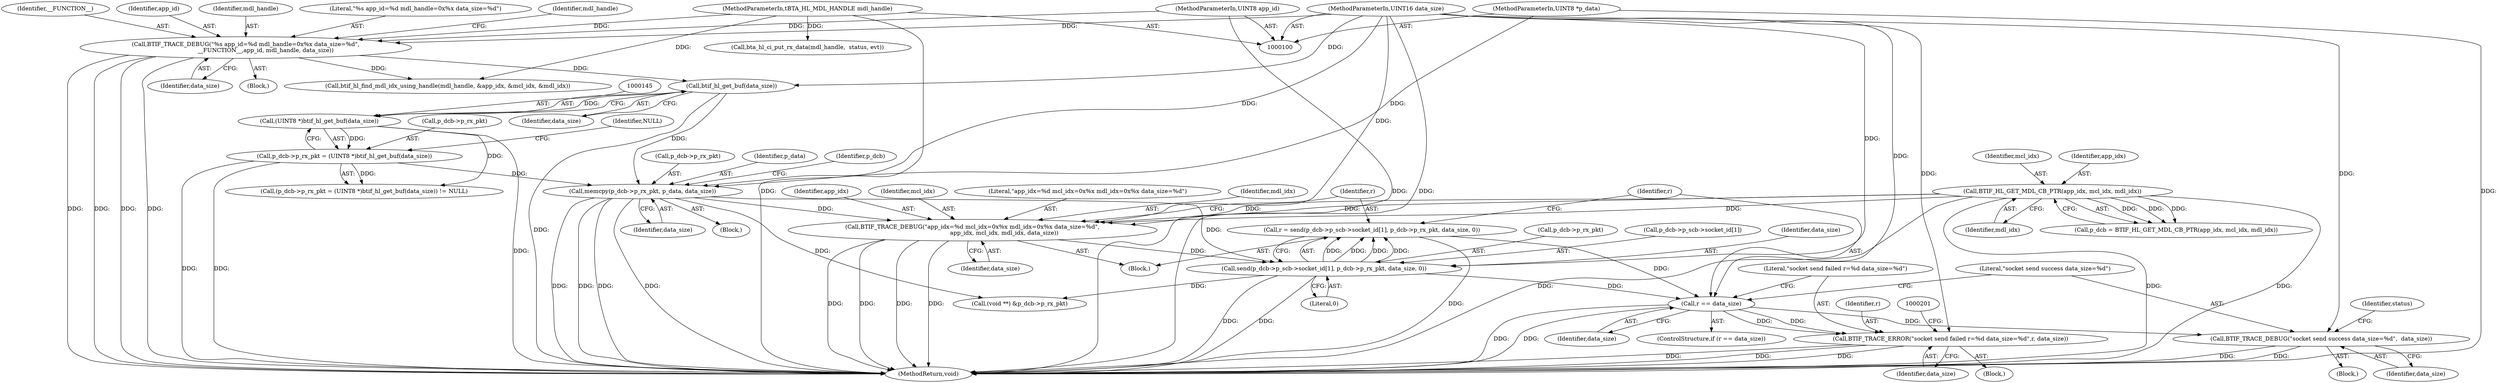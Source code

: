 digraph "1_Android_472271b153c5dc53c28beac55480a8d8434b2d5c_11@API" {
"1000167" [label="(Call,r = send(p_dcb->p_scb->socket_id[1], p_dcb->p_rx_pkt, data_size, 0))"];
"1000169" [label="(Call,send(p_dcb->p_scb->socket_id[1], p_dcb->p_rx_pkt, data_size, 0))"];
"1000150" [label="(Call,memcpy(p_dcb->p_rx_pkt, p_data, data_size))"];
"1000140" [label="(Call,p_dcb->p_rx_pkt = (UINT8 *)btif_hl_get_buf(data_size))"];
"1000144" [label="(Call,(UINT8 *)btif_hl_get_buf(data_size))"];
"1000146" [label="(Call,btif_hl_get_buf(data_size))"];
"1000116" [label="(Call,BTIF_TRACE_DEBUG(\"%s app_id=%d mdl_handle=0x%x data_size=%d\",\n                      __FUNCTION__,app_id, mdl_handle, data_size))"];
"1000101" [label="(MethodParameterIn,UINT8 app_id)"];
"1000102" [label="(MethodParameterIn,tBTA_HL_MDL_HANDLE mdl_handle)"];
"1000103" [label="(MethodParameterIn,UINT16 data_size)"];
"1000104" [label="(MethodParameterIn,UINT8 *p_data)"];
"1000161" [label="(Call,BTIF_TRACE_DEBUG(\"app_idx=%d mcl_idx=0x%x mdl_idx=0x%x data_size=%d\",\n                                   app_idx, mcl_idx, mdl_idx, data_size))"];
"1000134" [label="(Call,BTIF_HL_GET_MDL_CB_PTR(app_idx, mcl_idx, mdl_idx))"];
"1000183" [label="(Call,r == data_size)"];
"1000187" [label="(Call,BTIF_TRACE_DEBUG(\"socket send success data_size=%d\",  data_size))"];
"1000195" [label="(Call,BTIF_TRACE_ERROR(\"socket send failed r=%d data_size=%d\",r, data_size))"];
"1000118" [label="(Identifier,__FUNCTION__)"];
"1000167" [label="(Call,r = send(p_dcb->p_scb->socket_id[1], p_dcb->p_rx_pkt, data_size, 0))"];
"1000163" [label="(Identifier,app_idx)"];
"1000134" [label="(Call,BTIF_HL_GET_MDL_CB_PTR(app_idx, mcl_idx, mdl_idx))"];
"1000119" [label="(Identifier,app_id)"];
"1000155" [label="(Identifier,data_size)"];
"1000120" [label="(Identifier,mdl_handle)"];
"1000161" [label="(Call,BTIF_TRACE_DEBUG(\"app_idx=%d mcl_idx=0x%x mdl_idx=0x%x data_size=%d\",\n                                   app_idx, mcl_idx, mdl_idx, data_size))"];
"1000117" [label="(Literal,\"%s app_id=%d mdl_handle=0x%x data_size=%d\")"];
"1000132" [label="(Call,p_dcb = BTIF_HL_GET_MDL_CB_PTR(app_idx, mcl_idx, mdl_idx))"];
"1000123" [label="(Call,btif_hl_find_mdl_idx_using_handle(mdl_handle, &app_idx, &mcl_idx, &mdl_idx))"];
"1000186" [label="(Block,)"];
"1000188" [label="(Literal,\"socket send success data_size=%d\")"];
"1000196" [label="(Literal,\"socket send failed r=%d data_size=%d\")"];
"1000200" [label="(Call,(void **) &p_dcb->p_rx_pkt)"];
"1000189" [label="(Identifier,data_size)"];
"1000187" [label="(Call,BTIF_TRACE_DEBUG(\"socket send success data_size=%d\",  data_size))"];
"1000182" [label="(ControlStructure,if (r == data_size))"];
"1000137" [label="(Identifier,mdl_idx)"];
"1000185" [label="(Identifier,data_size)"];
"1000135" [label="(Identifier,app_idx)"];
"1000139" [label="(Call,(p_dcb->p_rx_pkt = (UINT8 *)btif_hl_get_buf(data_size)) != NULL)"];
"1000168" [label="(Identifier,r)"];
"1000149" [label="(Block,)"];
"1000206" [label="(Call,bta_hl_ci_put_rx_data(mdl_handle,  status, evt))"];
"1000136" [label="(Identifier,mcl_idx)"];
"1000191" [label="(Identifier,status)"];
"1000166" [label="(Identifier,data_size)"];
"1000164" [label="(Identifier,mcl_idx)"];
"1000151" [label="(Call,p_dcb->p_rx_pkt)"];
"1000160" [label="(Block,)"];
"1000181" [label="(Literal,0)"];
"1000124" [label="(Identifier,mdl_handle)"];
"1000162" [label="(Literal,\"app_idx=%d mcl_idx=0x%x mdl_idx=0x%x data_size=%d\")"];
"1000154" [label="(Identifier,p_data)"];
"1000170" [label="(Call,p_dcb->p_scb->socket_id[1])"];
"1000150" [label="(Call,memcpy(p_dcb->p_rx_pkt, p_data, data_size))"];
"1000144" [label="(Call,(UINT8 *)btif_hl_get_buf(data_size))"];
"1000197" [label="(Identifier,r)"];
"1000141" [label="(Call,p_dcb->p_rx_pkt)"];
"1000184" [label="(Identifier,r)"];
"1000147" [label="(Identifier,data_size)"];
"1000180" [label="(Identifier,data_size)"];
"1000177" [label="(Call,p_dcb->p_rx_pkt)"];
"1000104" [label="(MethodParameterIn,UINT8 *p_data)"];
"1000101" [label="(MethodParameterIn,UINT8 app_id)"];
"1000116" [label="(Call,BTIF_TRACE_DEBUG(\"%s app_id=%d mdl_handle=0x%x data_size=%d\",\n                      __FUNCTION__,app_id, mdl_handle, data_size))"];
"1000195" [label="(Call,BTIF_TRACE_ERROR(\"socket send failed r=%d data_size=%d\",r, data_size))"];
"1000169" [label="(Call,send(p_dcb->p_scb->socket_id[1], p_dcb->p_rx_pkt, data_size, 0))"];
"1000146" [label="(Call,btif_hl_get_buf(data_size))"];
"1000198" [label="(Identifier,data_size)"];
"1000148" [label="(Identifier,NULL)"];
"1000165" [label="(Identifier,mdl_idx)"];
"1000106" [label="(Block,)"];
"1000158" [label="(Identifier,p_dcb)"];
"1000102" [label="(MethodParameterIn,tBTA_HL_MDL_HANDLE mdl_handle)"];
"1000121" [label="(Identifier,data_size)"];
"1000210" [label="(MethodReturn,void)"];
"1000194" [label="(Block,)"];
"1000183" [label="(Call,r == data_size)"];
"1000140" [label="(Call,p_dcb->p_rx_pkt = (UINT8 *)btif_hl_get_buf(data_size))"];
"1000103" [label="(MethodParameterIn,UINT16 data_size)"];
"1000167" -> "1000160"  [label="AST: "];
"1000167" -> "1000169"  [label="CFG: "];
"1000168" -> "1000167"  [label="AST: "];
"1000169" -> "1000167"  [label="AST: "];
"1000184" -> "1000167"  [label="CFG: "];
"1000167" -> "1000210"  [label="DDG: "];
"1000169" -> "1000167"  [label="DDG: "];
"1000169" -> "1000167"  [label="DDG: "];
"1000169" -> "1000167"  [label="DDG: "];
"1000169" -> "1000167"  [label="DDG: "];
"1000167" -> "1000183"  [label="DDG: "];
"1000169" -> "1000181"  [label="CFG: "];
"1000170" -> "1000169"  [label="AST: "];
"1000177" -> "1000169"  [label="AST: "];
"1000180" -> "1000169"  [label="AST: "];
"1000181" -> "1000169"  [label="AST: "];
"1000169" -> "1000210"  [label="DDG: "];
"1000169" -> "1000210"  [label="DDG: "];
"1000150" -> "1000169"  [label="DDG: "];
"1000161" -> "1000169"  [label="DDG: "];
"1000103" -> "1000169"  [label="DDG: "];
"1000169" -> "1000183"  [label="DDG: "];
"1000169" -> "1000200"  [label="DDG: "];
"1000150" -> "1000149"  [label="AST: "];
"1000150" -> "1000155"  [label="CFG: "];
"1000151" -> "1000150"  [label="AST: "];
"1000154" -> "1000150"  [label="AST: "];
"1000155" -> "1000150"  [label="AST: "];
"1000158" -> "1000150"  [label="CFG: "];
"1000150" -> "1000210"  [label="DDG: "];
"1000150" -> "1000210"  [label="DDG: "];
"1000150" -> "1000210"  [label="DDG: "];
"1000150" -> "1000210"  [label="DDG: "];
"1000140" -> "1000150"  [label="DDG: "];
"1000104" -> "1000150"  [label="DDG: "];
"1000146" -> "1000150"  [label="DDG: "];
"1000103" -> "1000150"  [label="DDG: "];
"1000150" -> "1000161"  [label="DDG: "];
"1000150" -> "1000200"  [label="DDG: "];
"1000140" -> "1000139"  [label="AST: "];
"1000140" -> "1000144"  [label="CFG: "];
"1000141" -> "1000140"  [label="AST: "];
"1000144" -> "1000140"  [label="AST: "];
"1000148" -> "1000140"  [label="CFG: "];
"1000140" -> "1000210"  [label="DDG: "];
"1000140" -> "1000210"  [label="DDG: "];
"1000140" -> "1000139"  [label="DDG: "];
"1000144" -> "1000140"  [label="DDG: "];
"1000144" -> "1000146"  [label="CFG: "];
"1000145" -> "1000144"  [label="AST: "];
"1000146" -> "1000144"  [label="AST: "];
"1000144" -> "1000210"  [label="DDG: "];
"1000144" -> "1000139"  [label="DDG: "];
"1000146" -> "1000144"  [label="DDG: "];
"1000146" -> "1000147"  [label="CFG: "];
"1000147" -> "1000146"  [label="AST: "];
"1000146" -> "1000210"  [label="DDG: "];
"1000116" -> "1000146"  [label="DDG: "];
"1000103" -> "1000146"  [label="DDG: "];
"1000116" -> "1000106"  [label="AST: "];
"1000116" -> "1000121"  [label="CFG: "];
"1000117" -> "1000116"  [label="AST: "];
"1000118" -> "1000116"  [label="AST: "];
"1000119" -> "1000116"  [label="AST: "];
"1000120" -> "1000116"  [label="AST: "];
"1000121" -> "1000116"  [label="AST: "];
"1000124" -> "1000116"  [label="CFG: "];
"1000116" -> "1000210"  [label="DDG: "];
"1000116" -> "1000210"  [label="DDG: "];
"1000116" -> "1000210"  [label="DDG: "];
"1000116" -> "1000210"  [label="DDG: "];
"1000101" -> "1000116"  [label="DDG: "];
"1000102" -> "1000116"  [label="DDG: "];
"1000103" -> "1000116"  [label="DDG: "];
"1000116" -> "1000123"  [label="DDG: "];
"1000101" -> "1000100"  [label="AST: "];
"1000101" -> "1000210"  [label="DDG: "];
"1000102" -> "1000100"  [label="AST: "];
"1000102" -> "1000210"  [label="DDG: "];
"1000102" -> "1000123"  [label="DDG: "];
"1000102" -> "1000206"  [label="DDG: "];
"1000103" -> "1000100"  [label="AST: "];
"1000103" -> "1000210"  [label="DDG: "];
"1000103" -> "1000161"  [label="DDG: "];
"1000103" -> "1000183"  [label="DDG: "];
"1000103" -> "1000187"  [label="DDG: "];
"1000103" -> "1000195"  [label="DDG: "];
"1000104" -> "1000100"  [label="AST: "];
"1000104" -> "1000210"  [label="DDG: "];
"1000161" -> "1000160"  [label="AST: "];
"1000161" -> "1000166"  [label="CFG: "];
"1000162" -> "1000161"  [label="AST: "];
"1000163" -> "1000161"  [label="AST: "];
"1000164" -> "1000161"  [label="AST: "];
"1000165" -> "1000161"  [label="AST: "];
"1000166" -> "1000161"  [label="AST: "];
"1000168" -> "1000161"  [label="CFG: "];
"1000161" -> "1000210"  [label="DDG: "];
"1000161" -> "1000210"  [label="DDG: "];
"1000161" -> "1000210"  [label="DDG: "];
"1000161" -> "1000210"  [label="DDG: "];
"1000134" -> "1000161"  [label="DDG: "];
"1000134" -> "1000161"  [label="DDG: "];
"1000134" -> "1000161"  [label="DDG: "];
"1000134" -> "1000132"  [label="AST: "];
"1000134" -> "1000137"  [label="CFG: "];
"1000135" -> "1000134"  [label="AST: "];
"1000136" -> "1000134"  [label="AST: "];
"1000137" -> "1000134"  [label="AST: "];
"1000132" -> "1000134"  [label="CFG: "];
"1000134" -> "1000210"  [label="DDG: "];
"1000134" -> "1000210"  [label="DDG: "];
"1000134" -> "1000210"  [label="DDG: "];
"1000134" -> "1000132"  [label="DDG: "];
"1000134" -> "1000132"  [label="DDG: "];
"1000134" -> "1000132"  [label="DDG: "];
"1000183" -> "1000182"  [label="AST: "];
"1000183" -> "1000185"  [label="CFG: "];
"1000184" -> "1000183"  [label="AST: "];
"1000185" -> "1000183"  [label="AST: "];
"1000188" -> "1000183"  [label="CFG: "];
"1000196" -> "1000183"  [label="CFG: "];
"1000183" -> "1000210"  [label="DDG: "];
"1000183" -> "1000210"  [label="DDG: "];
"1000183" -> "1000187"  [label="DDG: "];
"1000183" -> "1000195"  [label="DDG: "];
"1000183" -> "1000195"  [label="DDG: "];
"1000187" -> "1000186"  [label="AST: "];
"1000187" -> "1000189"  [label="CFG: "];
"1000188" -> "1000187"  [label="AST: "];
"1000189" -> "1000187"  [label="AST: "];
"1000191" -> "1000187"  [label="CFG: "];
"1000187" -> "1000210"  [label="DDG: "];
"1000187" -> "1000210"  [label="DDG: "];
"1000195" -> "1000194"  [label="AST: "];
"1000195" -> "1000198"  [label="CFG: "];
"1000196" -> "1000195"  [label="AST: "];
"1000197" -> "1000195"  [label="AST: "];
"1000198" -> "1000195"  [label="AST: "];
"1000201" -> "1000195"  [label="CFG: "];
"1000195" -> "1000210"  [label="DDG: "];
"1000195" -> "1000210"  [label="DDG: "];
"1000195" -> "1000210"  [label="DDG: "];
}
